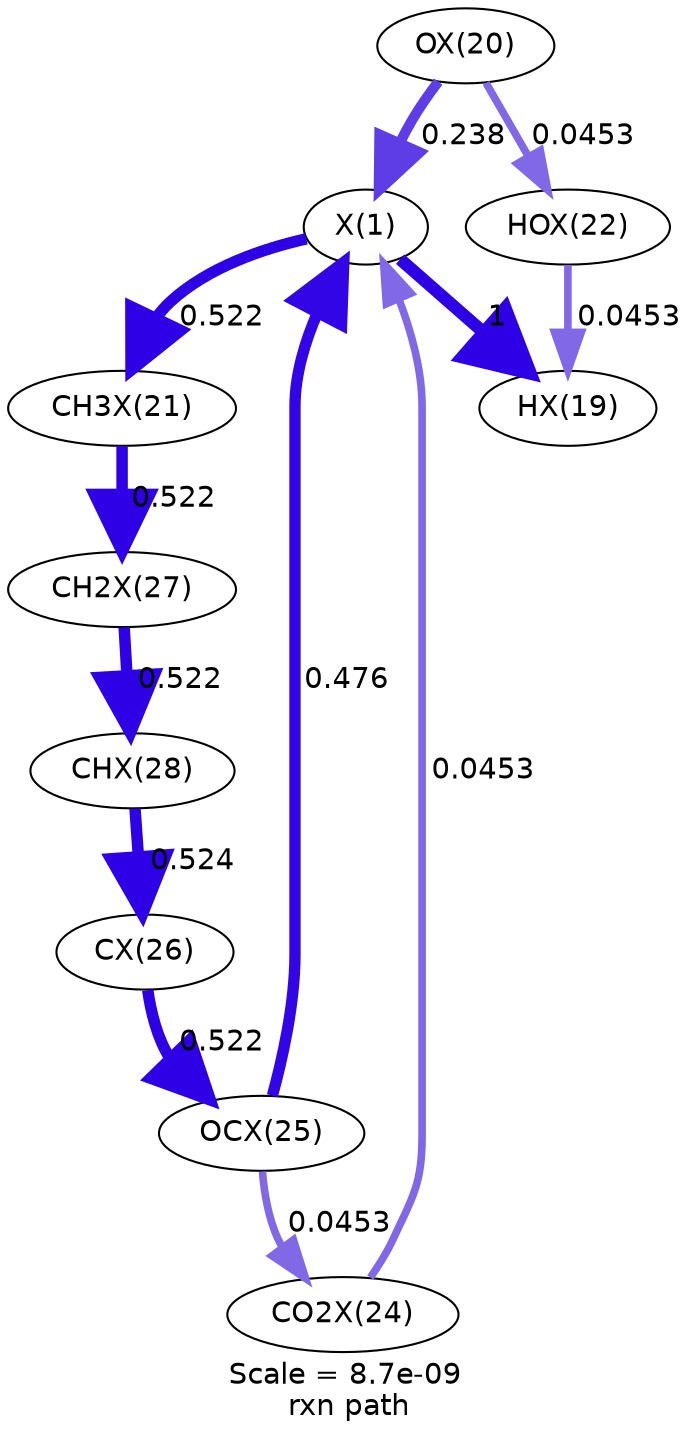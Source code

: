 digraph reaction_paths {
center=1;
s22 -> s20[fontname="Helvetica", style="setlinewidth(4.92)", arrowsize=2.46, color="0.7, 0.738, 0.9"
, label=" 0.238"];
s20 -> s21[fontname="Helvetica", style="setlinewidth(6)", arrowsize=3, color="0.7, 1.5, 0.9"
, label=" 1"];
s20 -> s23[fontname="Helvetica", style="setlinewidth(5.51)", arrowsize=2.75, color="0.7, 1.02, 0.9"
, label=" 0.522"];
s26 -> s20[fontname="Helvetica", style="setlinewidth(3.66)", arrowsize=1.83, color="0.7, 0.545, 0.9"
, label=" 0.0453"];
s27 -> s20[fontname="Helvetica", style="setlinewidth(5.44)", arrowsize=2.72, color="0.7, 0.976, 0.9"
, label=" 0.476"];
s22 -> s24[fontname="Helvetica", style="setlinewidth(3.66)", arrowsize=1.83, color="0.7, 0.545, 0.9"
, label=" 0.0453"];
s24 -> s21[fontname="Helvetica", style="setlinewidth(3.66)", arrowsize=1.83, color="0.7, 0.545, 0.9"
, label=" 0.0453"];
s23 -> s29[fontname="Helvetica", style="setlinewidth(5.51)", arrowsize=2.75, color="0.7, 1.02, 0.9"
, label=" 0.522"];
s27 -> s26[fontname="Helvetica", style="setlinewidth(3.66)", arrowsize=1.83, color="0.7, 0.545, 0.9"
, label=" 0.0453"];
s28 -> s27[fontname="Helvetica", style="setlinewidth(5.51)", arrowsize=2.75, color="0.7, 1.02, 0.9"
, label=" 0.522"];
s30 -> s28[fontname="Helvetica", style="setlinewidth(5.51)", arrowsize=2.76, color="0.7, 1.02, 0.9"
, label=" 0.524"];
s29 -> s30[fontname="Helvetica", style="setlinewidth(5.51)", arrowsize=2.75, color="0.7, 1.02, 0.9"
, label=" 0.522"];
s20 [ fontname="Helvetica", label="X(1)"];
s21 [ fontname="Helvetica", label="HX(19)"];
s22 [ fontname="Helvetica", label="OX(20)"];
s23 [ fontname="Helvetica", label="CH3X(21)"];
s24 [ fontname="Helvetica", label="HOX(22)"];
s26 [ fontname="Helvetica", label="CO2X(24)"];
s27 [ fontname="Helvetica", label="OCX(25)"];
s28 [ fontname="Helvetica", label="CX(26)"];
s29 [ fontname="Helvetica", label="CH2X(27)"];
s30 [ fontname="Helvetica", label="CHX(28)"];
 label = "Scale = 8.7e-09\l rxn path";
 fontname = "Helvetica";
}
